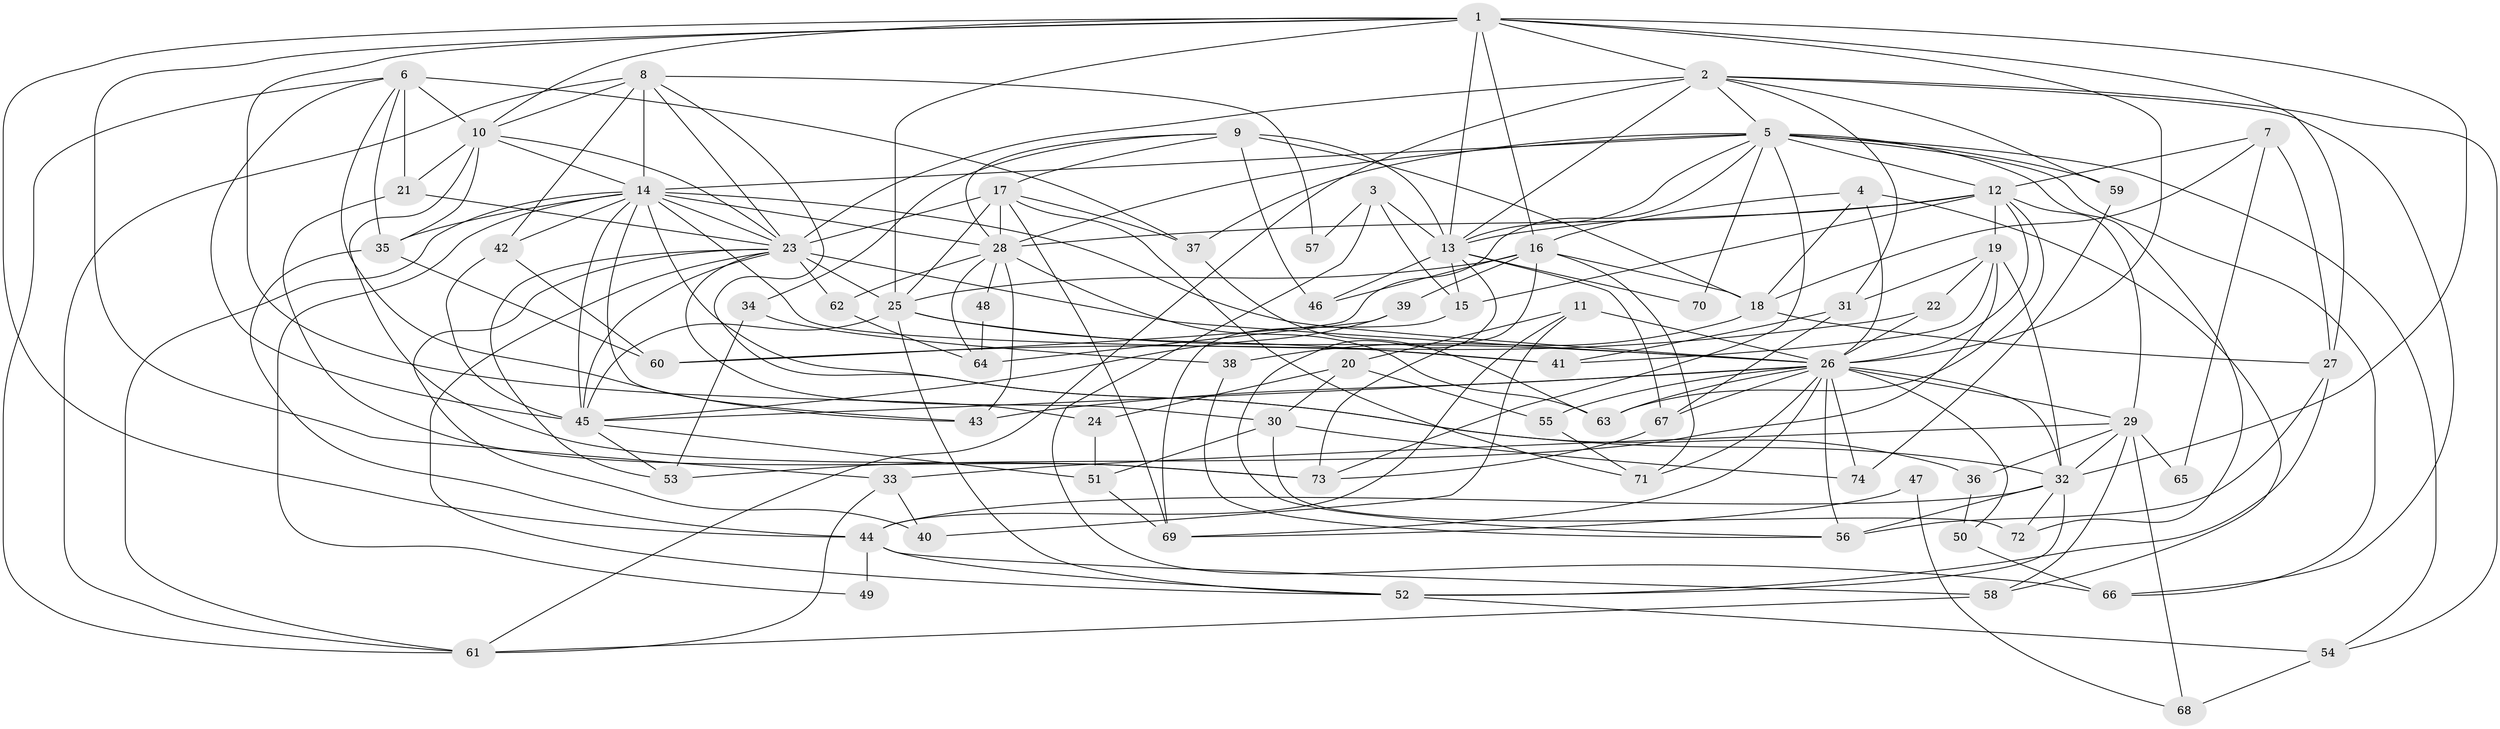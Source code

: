 // original degree distribution, {7: 0.034013605442176874, 3: 0.29931972789115646, 4: 0.2585034013605442, 6: 0.08843537414965986, 5: 0.19047619047619047, 2: 0.11564625850340136, 9: 0.006802721088435374, 8: 0.006802721088435374}
// Generated by graph-tools (version 1.1) at 2025/36/03/09/25 02:36:21]
// undirected, 74 vertices, 199 edges
graph export_dot {
graph [start="1"]
  node [color=gray90,style=filled];
  1;
  2;
  3;
  4;
  5;
  6;
  7;
  8;
  9;
  10;
  11;
  12;
  13;
  14;
  15;
  16;
  17;
  18;
  19;
  20;
  21;
  22;
  23;
  24;
  25;
  26;
  27;
  28;
  29;
  30;
  31;
  32;
  33;
  34;
  35;
  36;
  37;
  38;
  39;
  40;
  41;
  42;
  43;
  44;
  45;
  46;
  47;
  48;
  49;
  50;
  51;
  52;
  53;
  54;
  55;
  56;
  57;
  58;
  59;
  60;
  61;
  62;
  63;
  64;
  65;
  66;
  67;
  68;
  69;
  70;
  71;
  72;
  73;
  74;
  1 -- 2 [weight=1.0];
  1 -- 10 [weight=1.0];
  1 -- 13 [weight=1.0];
  1 -- 16 [weight=1.0];
  1 -- 24 [weight=1.0];
  1 -- 25 [weight=1.0];
  1 -- 26 [weight=2.0];
  1 -- 27 [weight=1.0];
  1 -- 32 [weight=1.0];
  1 -- 33 [weight=1.0];
  1 -- 44 [weight=1.0];
  2 -- 5 [weight=1.0];
  2 -- 13 [weight=2.0];
  2 -- 23 [weight=2.0];
  2 -- 31 [weight=1.0];
  2 -- 54 [weight=1.0];
  2 -- 59 [weight=2.0];
  2 -- 61 [weight=1.0];
  2 -- 66 [weight=1.0];
  3 -- 13 [weight=1.0];
  3 -- 15 [weight=1.0];
  3 -- 57 [weight=1.0];
  3 -- 66 [weight=1.0];
  4 -- 16 [weight=1.0];
  4 -- 18 [weight=1.0];
  4 -- 26 [weight=1.0];
  4 -- 58 [weight=1.0];
  5 -- 12 [weight=2.0];
  5 -- 13 [weight=1.0];
  5 -- 14 [weight=1.0];
  5 -- 28 [weight=1.0];
  5 -- 37 [weight=1.0];
  5 -- 54 [weight=1.0];
  5 -- 59 [weight=1.0];
  5 -- 60 [weight=1.0];
  5 -- 66 [weight=1.0];
  5 -- 70 [weight=1.0];
  5 -- 72 [weight=1.0];
  5 -- 73 [weight=1.0];
  6 -- 10 [weight=2.0];
  6 -- 21 [weight=1.0];
  6 -- 35 [weight=1.0];
  6 -- 37 [weight=2.0];
  6 -- 43 [weight=1.0];
  6 -- 45 [weight=1.0];
  6 -- 61 [weight=1.0];
  7 -- 12 [weight=1.0];
  7 -- 18 [weight=1.0];
  7 -- 27 [weight=1.0];
  7 -- 65 [weight=1.0];
  8 -- 10 [weight=1.0];
  8 -- 14 [weight=1.0];
  8 -- 23 [weight=1.0];
  8 -- 36 [weight=1.0];
  8 -- 42 [weight=1.0];
  8 -- 57 [weight=1.0];
  8 -- 61 [weight=1.0];
  9 -- 13 [weight=2.0];
  9 -- 17 [weight=1.0];
  9 -- 18 [weight=1.0];
  9 -- 28 [weight=1.0];
  9 -- 34 [weight=1.0];
  9 -- 46 [weight=1.0];
  10 -- 14 [weight=1.0];
  10 -- 21 [weight=1.0];
  10 -- 23 [weight=1.0];
  10 -- 35 [weight=2.0];
  10 -- 73 [weight=1.0];
  11 -- 20 [weight=1.0];
  11 -- 26 [weight=1.0];
  11 -- 40 [weight=1.0];
  11 -- 44 [weight=1.0];
  12 -- 13 [weight=1.0];
  12 -- 15 [weight=1.0];
  12 -- 19 [weight=1.0];
  12 -- 26 [weight=1.0];
  12 -- 28 [weight=1.0];
  12 -- 29 [weight=1.0];
  12 -- 63 [weight=2.0];
  13 -- 15 [weight=2.0];
  13 -- 46 [weight=1.0];
  13 -- 56 [weight=1.0];
  13 -- 67 [weight=1.0];
  13 -- 70 [weight=1.0];
  14 -- 23 [weight=1.0];
  14 -- 26 [weight=1.0];
  14 -- 28 [weight=1.0];
  14 -- 32 [weight=3.0];
  14 -- 35 [weight=1.0];
  14 -- 41 [weight=1.0];
  14 -- 42 [weight=1.0];
  14 -- 43 [weight=1.0];
  14 -- 45 [weight=1.0];
  14 -- 49 [weight=1.0];
  14 -- 61 [weight=1.0];
  15 -- 69 [weight=1.0];
  16 -- 18 [weight=1.0];
  16 -- 25 [weight=2.0];
  16 -- 39 [weight=1.0];
  16 -- 46 [weight=1.0];
  16 -- 71 [weight=1.0];
  16 -- 73 [weight=1.0];
  17 -- 23 [weight=1.0];
  17 -- 25 [weight=1.0];
  17 -- 28 [weight=1.0];
  17 -- 37 [weight=1.0];
  17 -- 69 [weight=1.0];
  17 -- 71 [weight=1.0];
  18 -- 27 [weight=1.0];
  18 -- 38 [weight=1.0];
  19 -- 22 [weight=2.0];
  19 -- 31 [weight=1.0];
  19 -- 32 [weight=1.0];
  19 -- 41 [weight=1.0];
  19 -- 53 [weight=1.0];
  20 -- 24 [weight=1.0];
  20 -- 30 [weight=1.0];
  20 -- 55 [weight=1.0];
  21 -- 23 [weight=1.0];
  21 -- 73 [weight=1.0];
  22 -- 26 [weight=1.0];
  22 -- 60 [weight=1.0];
  23 -- 25 [weight=1.0];
  23 -- 26 [weight=1.0];
  23 -- 30 [weight=1.0];
  23 -- 40 [weight=1.0];
  23 -- 45 [weight=1.0];
  23 -- 52 [weight=1.0];
  23 -- 53 [weight=1.0];
  23 -- 62 [weight=2.0];
  24 -- 51 [weight=1.0];
  25 -- 26 [weight=1.0];
  25 -- 41 [weight=1.0];
  25 -- 45 [weight=1.0];
  25 -- 52 [weight=1.0];
  26 -- 29 [weight=2.0];
  26 -- 32 [weight=2.0];
  26 -- 43 [weight=1.0];
  26 -- 45 [weight=1.0];
  26 -- 50 [weight=1.0];
  26 -- 55 [weight=1.0];
  26 -- 56 [weight=1.0];
  26 -- 63 [weight=1.0];
  26 -- 67 [weight=1.0];
  26 -- 69 [weight=1.0];
  26 -- 71 [weight=1.0];
  26 -- 74 [weight=1.0];
  27 -- 52 [weight=1.0];
  27 -- 56 [weight=1.0];
  28 -- 43 [weight=1.0];
  28 -- 48 [weight=1.0];
  28 -- 62 [weight=1.0];
  28 -- 63 [weight=1.0];
  28 -- 64 [weight=1.0];
  29 -- 32 [weight=1.0];
  29 -- 33 [weight=1.0];
  29 -- 36 [weight=1.0];
  29 -- 58 [weight=1.0];
  29 -- 65 [weight=1.0];
  29 -- 68 [weight=1.0];
  30 -- 51 [weight=1.0];
  30 -- 72 [weight=1.0];
  30 -- 74 [weight=1.0];
  31 -- 41 [weight=1.0];
  31 -- 67 [weight=1.0];
  32 -- 44 [weight=1.0];
  32 -- 52 [weight=1.0];
  32 -- 56 [weight=2.0];
  32 -- 72 [weight=1.0];
  33 -- 40 [weight=1.0];
  33 -- 61 [weight=1.0];
  34 -- 38 [weight=1.0];
  34 -- 53 [weight=1.0];
  35 -- 44 [weight=1.0];
  35 -- 60 [weight=1.0];
  36 -- 50 [weight=1.0];
  37 -- 63 [weight=1.0];
  38 -- 56 [weight=1.0];
  39 -- 45 [weight=1.0];
  39 -- 64 [weight=1.0];
  42 -- 45 [weight=1.0];
  42 -- 60 [weight=1.0];
  44 -- 49 [weight=1.0];
  44 -- 52 [weight=1.0];
  44 -- 58 [weight=1.0];
  45 -- 51 [weight=1.0];
  45 -- 53 [weight=1.0];
  47 -- 68 [weight=1.0];
  47 -- 69 [weight=1.0];
  48 -- 64 [weight=1.0];
  50 -- 66 [weight=1.0];
  51 -- 69 [weight=1.0];
  52 -- 54 [weight=1.0];
  54 -- 68 [weight=1.0];
  55 -- 71 [weight=1.0];
  58 -- 61 [weight=1.0];
  59 -- 74 [weight=1.0];
  62 -- 64 [weight=1.0];
  67 -- 73 [weight=1.0];
}
